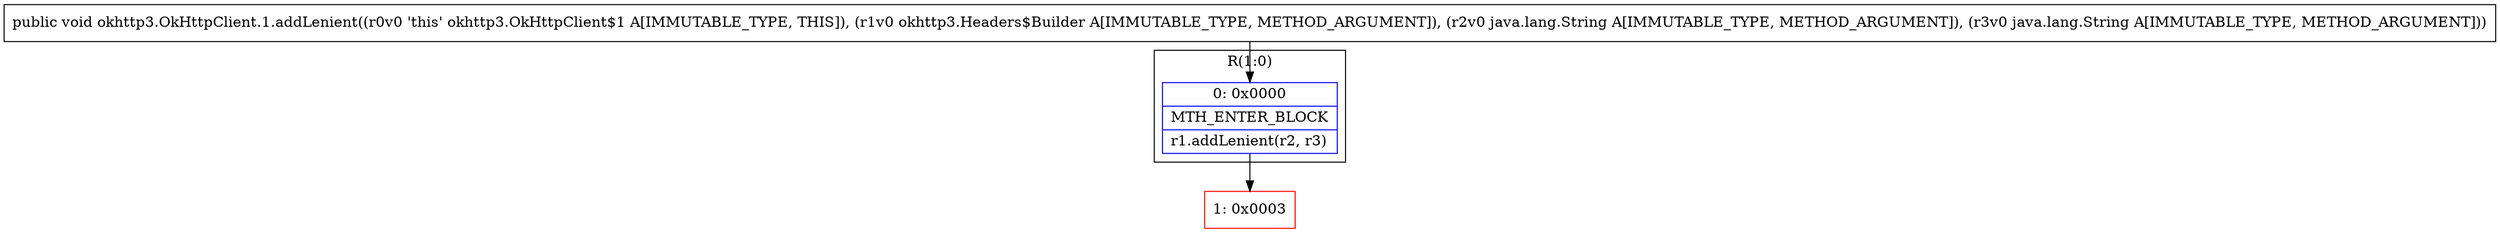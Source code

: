 digraph "CFG forokhttp3.OkHttpClient.1.addLenient(Lokhttp3\/Headers$Builder;Ljava\/lang\/String;Ljava\/lang\/String;)V" {
subgraph cluster_Region_1534086969 {
label = "R(1:0)";
node [shape=record,color=blue];
Node_0 [shape=record,label="{0\:\ 0x0000|MTH_ENTER_BLOCK\l|r1.addLenient(r2, r3)\l}"];
}
Node_1 [shape=record,color=red,label="{1\:\ 0x0003}"];
MethodNode[shape=record,label="{public void okhttp3.OkHttpClient.1.addLenient((r0v0 'this' okhttp3.OkHttpClient$1 A[IMMUTABLE_TYPE, THIS]), (r1v0 okhttp3.Headers$Builder A[IMMUTABLE_TYPE, METHOD_ARGUMENT]), (r2v0 java.lang.String A[IMMUTABLE_TYPE, METHOD_ARGUMENT]), (r3v0 java.lang.String A[IMMUTABLE_TYPE, METHOD_ARGUMENT])) }"];
MethodNode -> Node_0;
Node_0 -> Node_1;
}

